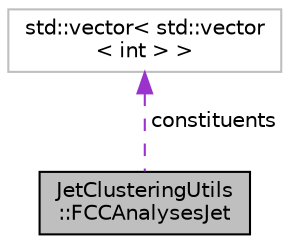 digraph "JetClusteringUtils::FCCAnalysesJet"
{
 // LATEX_PDF_SIZE
  edge [fontname="Helvetica",fontsize="10",labelfontname="Helvetica",labelfontsize="10"];
  node [fontname="Helvetica",fontsize="10",shape=record];
  Node1 [label="JetClusteringUtils\l::FCCAnalysesJet",height=0.2,width=0.4,color="black", fillcolor="grey75", style="filled", fontcolor="black",tooltip="Structure to keep useful informations for the jets."];
  Node2 -> Node1 [dir="back",color="darkorchid3",fontsize="10",style="dashed",label=" constituents" ,fontname="Helvetica"];
  Node2 [label="std::vector\< std::vector\l\< int \> \>",height=0.2,width=0.4,color="grey75", fillcolor="white", style="filled",tooltip=" "];
}
